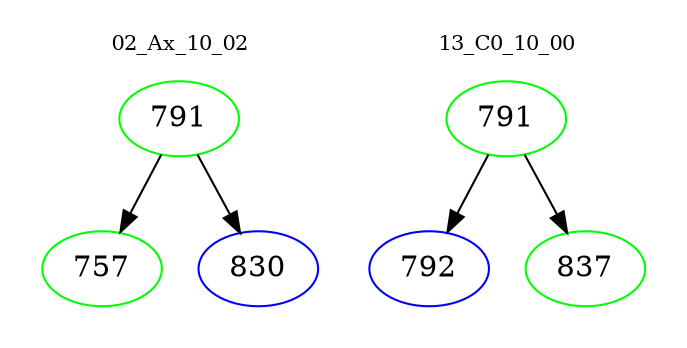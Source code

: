digraph{
subgraph cluster_0 {
color = white
label = "02_Ax_10_02";
fontsize=10;
T0_791 [label="791", color="green"]
T0_791 -> T0_757 [color="black"]
T0_757 [label="757", color="green"]
T0_791 -> T0_830 [color="black"]
T0_830 [label="830", color="blue"]
}
subgraph cluster_1 {
color = white
label = "13_C0_10_00";
fontsize=10;
T1_791 [label="791", color="green"]
T1_791 -> T1_792 [color="black"]
T1_792 [label="792", color="blue"]
T1_791 -> T1_837 [color="black"]
T1_837 [label="837", color="green"]
}
}
